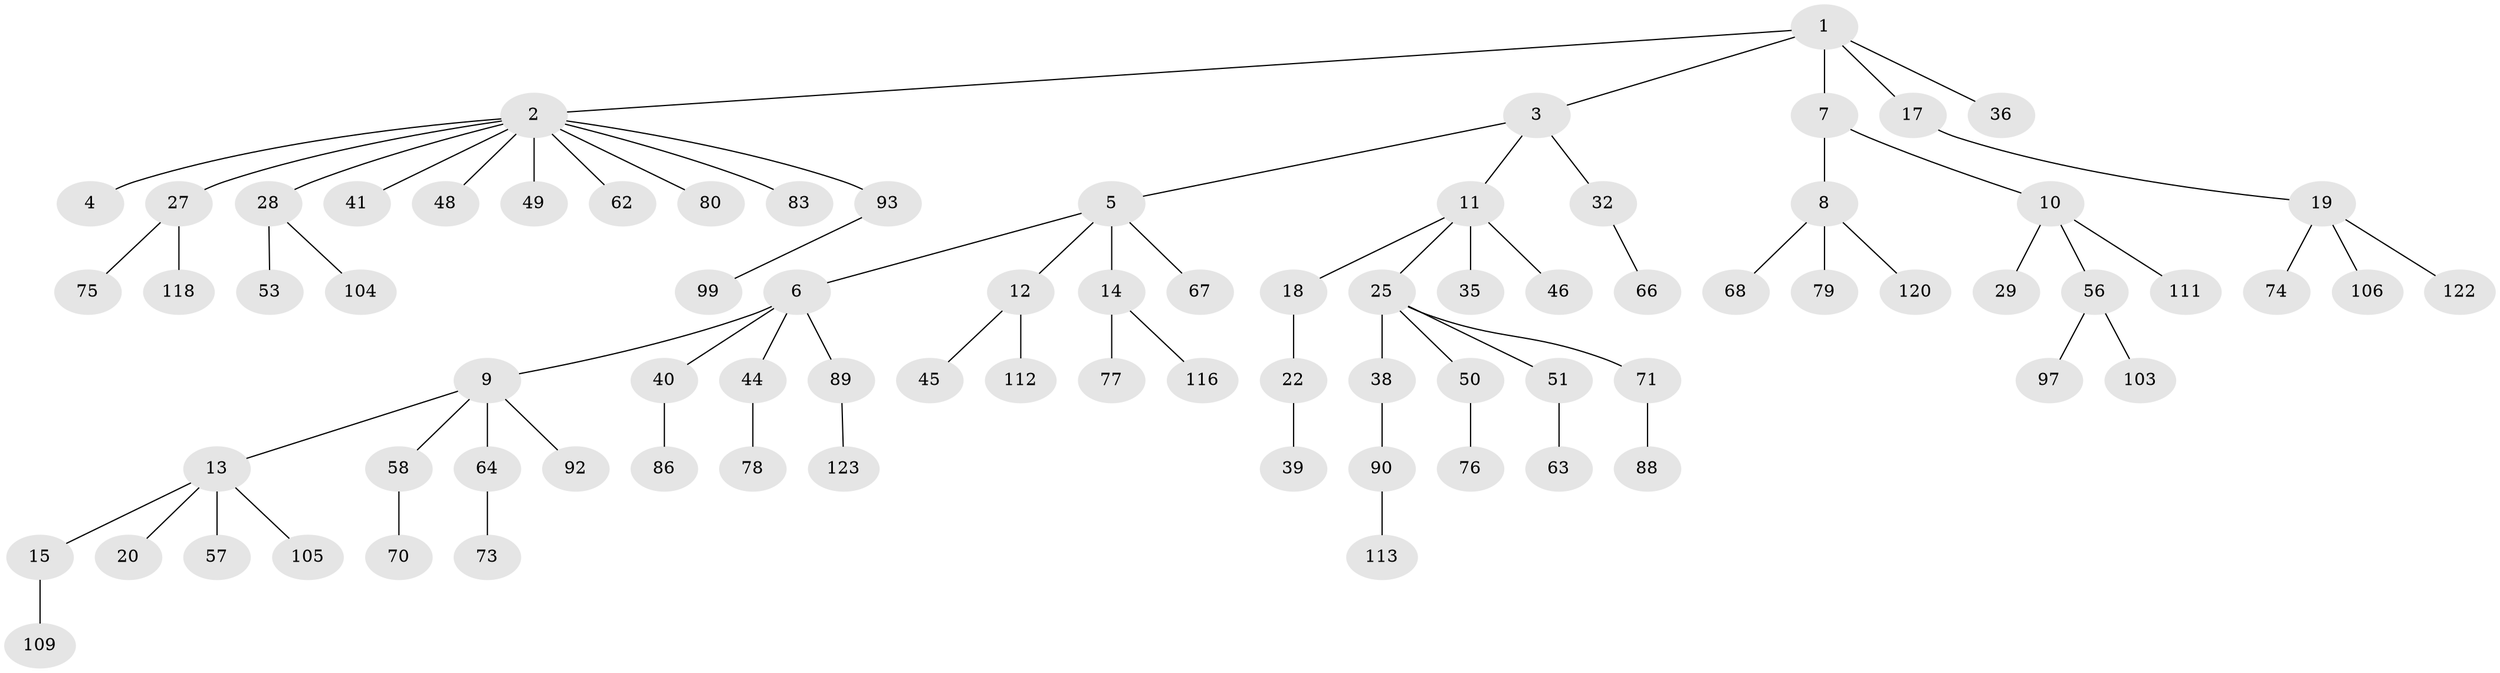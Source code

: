 // Generated by graph-tools (version 1.1) at 2025/24/03/03/25 07:24:05]
// undirected, 80 vertices, 79 edges
graph export_dot {
graph [start="1"]
  node [color=gray90,style=filled];
  1 [super="+24"];
  2 [super="+21"];
  3 [super="+100"];
  4 [super="+30"];
  5 [super="+94"];
  6 [super="+91"];
  7;
  8 [super="+54"];
  9 [super="+55"];
  10 [super="+108"];
  11 [super="+16"];
  12 [super="+34"];
  13 [super="+33"];
  14 [super="+43"];
  15 [super="+42"];
  17 [super="+60"];
  18 [super="+59"];
  19 [super="+26"];
  20 [super="+65"];
  22 [super="+23"];
  25 [super="+31"];
  27 [super="+87"];
  28 [super="+52"];
  29;
  32 [super="+37"];
  35;
  36 [super="+81"];
  38 [super="+69"];
  39;
  40 [super="+47"];
  41;
  44;
  45 [super="+101"];
  46;
  48 [super="+82"];
  49;
  50 [super="+115"];
  51;
  53 [super="+84"];
  56 [super="+72"];
  57;
  58 [super="+61"];
  62;
  63;
  64 [super="+110"];
  66 [super="+107"];
  67;
  68;
  70;
  71;
  73;
  74 [super="+85"];
  75;
  76;
  77;
  78;
  79;
  80;
  83 [super="+96"];
  86 [super="+117"];
  88 [super="+102"];
  89 [super="+98"];
  90 [super="+95"];
  92;
  93;
  97;
  99;
  103;
  104;
  105;
  106;
  109;
  111 [super="+119"];
  112 [super="+114"];
  113;
  116 [super="+121"];
  118;
  120;
  122;
  123;
  1 -- 2;
  1 -- 3;
  1 -- 7;
  1 -- 17;
  1 -- 36;
  2 -- 4;
  2 -- 27;
  2 -- 41;
  2 -- 62;
  2 -- 80;
  2 -- 83;
  2 -- 48;
  2 -- 49;
  2 -- 28;
  2 -- 93;
  3 -- 5;
  3 -- 11;
  3 -- 32;
  5 -- 6;
  5 -- 12;
  5 -- 14;
  5 -- 67;
  6 -- 9;
  6 -- 40;
  6 -- 44;
  6 -- 89;
  7 -- 8;
  7 -- 10;
  8 -- 120;
  8 -- 68;
  8 -- 79;
  9 -- 13;
  9 -- 92;
  9 -- 64;
  9 -- 58;
  10 -- 29;
  10 -- 56;
  10 -- 111;
  11 -- 18;
  11 -- 25;
  11 -- 35;
  11 -- 46;
  12 -- 45;
  12 -- 112;
  13 -- 15;
  13 -- 20;
  13 -- 57;
  13 -- 105;
  14 -- 116;
  14 -- 77;
  15 -- 109;
  17 -- 19;
  18 -- 22;
  19 -- 106;
  19 -- 74;
  19 -- 122;
  22 -- 39;
  25 -- 50;
  25 -- 51;
  25 -- 38;
  25 -- 71;
  27 -- 75;
  27 -- 118;
  28 -- 104;
  28 -- 53;
  32 -- 66;
  38 -- 90;
  40 -- 86;
  44 -- 78;
  50 -- 76;
  51 -- 63;
  56 -- 103;
  56 -- 97;
  58 -- 70;
  64 -- 73;
  71 -- 88;
  89 -- 123;
  90 -- 113;
  93 -- 99;
}
